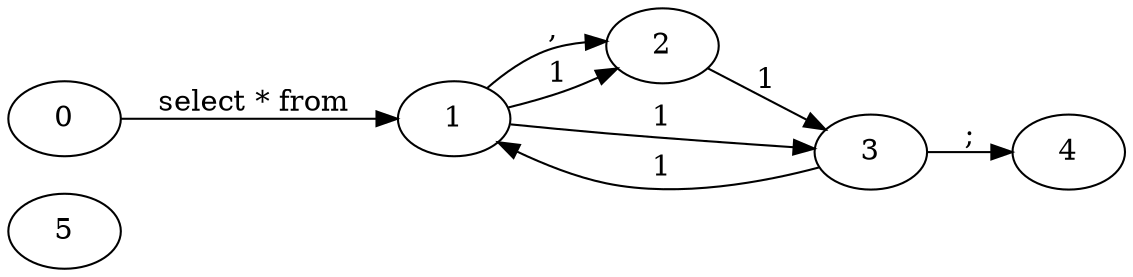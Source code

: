 digraph G
{
d2tgraphstyle="scale=0.7"
rankdir=LR
5 [color=black]
//node [fixedsize=true, shape=circle, width=0.4, style="fill=green!20"]
0 //[color="black", style="rounded", texlbl="0", shape="box"]
1 //[color=black, texlbl="1"]
2 //[color=black]
3 //[color=black]
4 //[color=black]

0 -> 1 [label="select * from ", color=black];
1 -> 2 [label=", "];
1 -> 2 [label="1", texlbl="$\varepsilon$"];
2 -> 3 [label="1", texlbl="\{tables.get(i)\}"];
1 -> 3 [label="1", texlbl="$\varepsilon$"];
3 -> 1 [label="1", texlbl="$\varepsilon$"];
3 -> 4 [label=";"];
}
